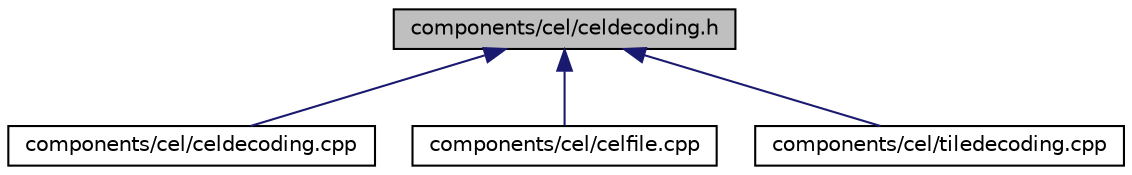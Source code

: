 digraph G
{
  edge [fontname="Helvetica",fontsize="10",labelfontname="Helvetica",labelfontsize="10"];
  node [fontname="Helvetica",fontsize="10",shape=record];
  Node1 [label="components/cel/celdecoding.h",height=0.2,width=0.4,color="black", fillcolor="grey75", style="filled" fontcolor="black"];
  Node1 -> Node2 [dir="back",color="midnightblue",fontsize="10",style="solid",fontname="Helvetica"];
  Node2 [label="components/cel/celdecoding.cpp",height=0.2,width=0.4,color="black", fillcolor="white", style="filled",URL="$celdecoding_8cpp.html"];
  Node1 -> Node3 [dir="back",color="midnightblue",fontsize="10",style="solid",fontname="Helvetica"];
  Node3 [label="components/cel/celfile.cpp",height=0.2,width=0.4,color="black", fillcolor="white", style="filled",URL="$celfile_8cpp.html"];
  Node1 -> Node4 [dir="back",color="midnightblue",fontsize="10",style="solid",fontname="Helvetica"];
  Node4 [label="components/cel/tiledecoding.cpp",height=0.2,width=0.4,color="black", fillcolor="white", style="filled",URL="$tiledecoding_8cpp.html"];
}
